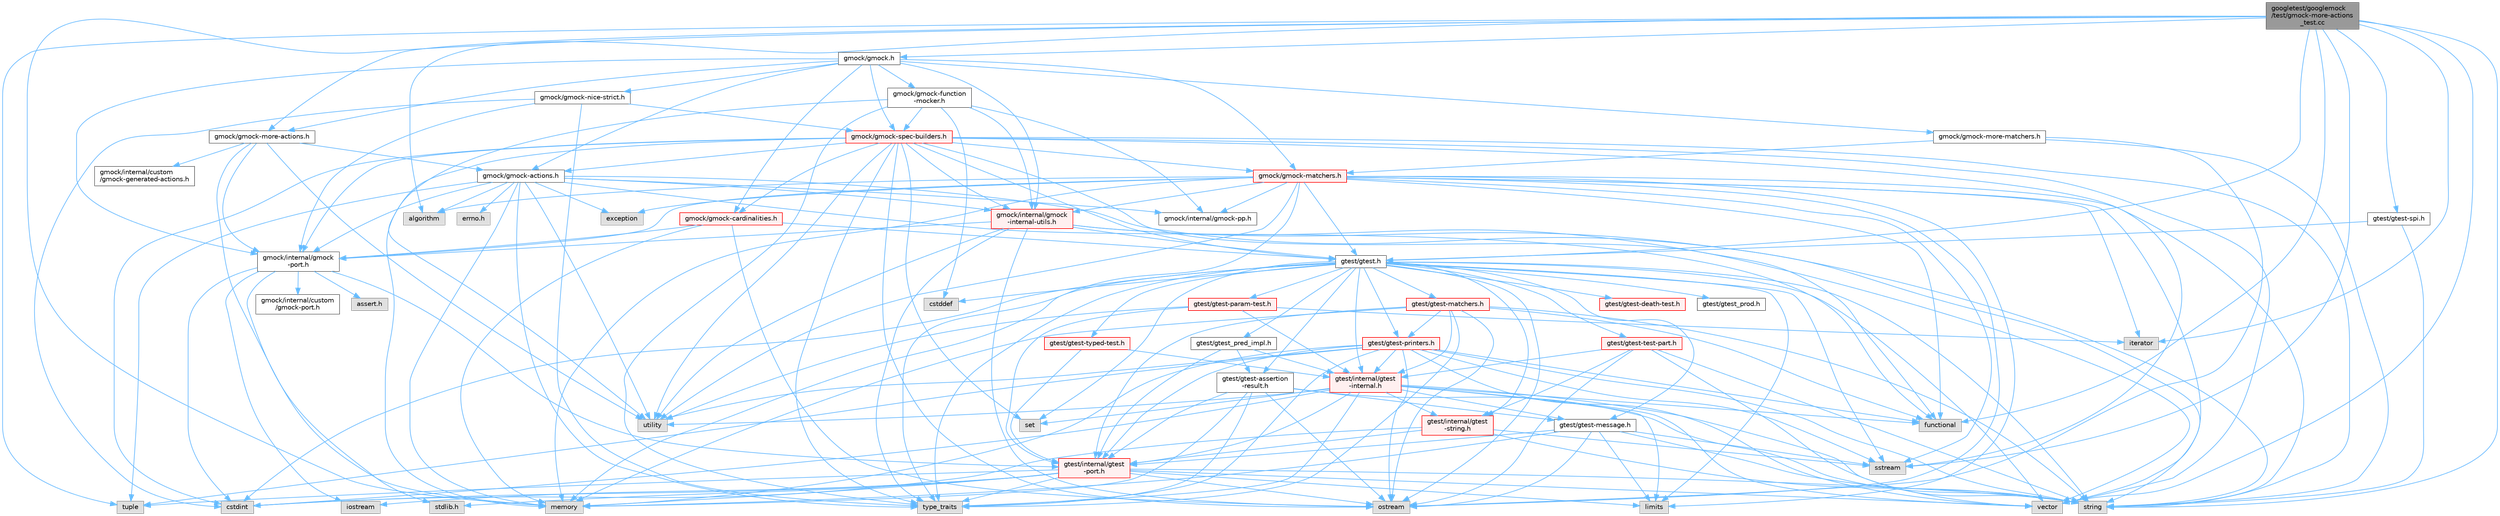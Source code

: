 digraph "googletest/googlemock/test/gmock-more-actions_test.cc"
{
 // LATEX_PDF_SIZE
  bgcolor="transparent";
  edge [fontname=Helvetica,fontsize=10,labelfontname=Helvetica,labelfontsize=10];
  node [fontname=Helvetica,fontsize=10,shape=box,height=0.2,width=0.4];
  Node1 [id="Node000001",label="googletest/googlemock\l/test/gmock-more-actions\l_test.cc",height=0.2,width=0.4,color="gray40", fillcolor="grey60", style="filled", fontcolor="black",tooltip=" "];
  Node1 -> Node2 [id="edge1_Node000001_Node000002",color="steelblue1",style="solid",tooltip=" "];
  Node2 [id="Node000002",label="gmock/gmock-more-actions.h",height=0.2,width=0.4,color="grey40", fillcolor="white", style="filled",URL="$gmock-more-actions_8h.html",tooltip=" "];
  Node2 -> Node3 [id="edge2_Node000002_Node000003",color="steelblue1",style="solid",tooltip=" "];
  Node3 [id="Node000003",label="memory",height=0.2,width=0.4,color="grey60", fillcolor="#E0E0E0", style="filled",tooltip=" "];
  Node2 -> Node4 [id="edge3_Node000002_Node000004",color="steelblue1",style="solid",tooltip=" "];
  Node4 [id="Node000004",label="utility",height=0.2,width=0.4,color="grey60", fillcolor="#E0E0E0", style="filled",tooltip=" "];
  Node2 -> Node5 [id="edge4_Node000002_Node000005",color="steelblue1",style="solid",tooltip=" "];
  Node5 [id="Node000005",label="gmock/gmock-actions.h",height=0.2,width=0.4,color="grey40", fillcolor="white", style="filled",URL="$gmock-actions_8h.html",tooltip=" "];
  Node5 -> Node6 [id="edge5_Node000005_Node000006",color="steelblue1",style="solid",tooltip=" "];
  Node6 [id="Node000006",label="errno.h",height=0.2,width=0.4,color="grey60", fillcolor="#E0E0E0", style="filled",tooltip=" "];
  Node5 -> Node7 [id="edge6_Node000005_Node000007",color="steelblue1",style="solid",tooltip=" "];
  Node7 [id="Node000007",label="algorithm",height=0.2,width=0.4,color="grey60", fillcolor="#E0E0E0", style="filled",tooltip=" "];
  Node5 -> Node8 [id="edge7_Node000005_Node000008",color="steelblue1",style="solid",tooltip=" "];
  Node8 [id="Node000008",label="exception",height=0.2,width=0.4,color="grey60", fillcolor="#E0E0E0", style="filled",tooltip=" "];
  Node5 -> Node9 [id="edge8_Node000005_Node000009",color="steelblue1",style="solid",tooltip=" "];
  Node9 [id="Node000009",label="functional",height=0.2,width=0.4,color="grey60", fillcolor="#E0E0E0", style="filled",tooltip=" "];
  Node5 -> Node3 [id="edge9_Node000005_Node000003",color="steelblue1",style="solid",tooltip=" "];
  Node5 -> Node10 [id="edge10_Node000005_Node000010",color="steelblue1",style="solid",tooltip=" "];
  Node10 [id="Node000010",label="string",height=0.2,width=0.4,color="grey60", fillcolor="#E0E0E0", style="filled",tooltip=" "];
  Node5 -> Node11 [id="edge11_Node000005_Node000011",color="steelblue1",style="solid",tooltip=" "];
  Node11 [id="Node000011",label="tuple",height=0.2,width=0.4,color="grey60", fillcolor="#E0E0E0", style="filled",tooltip=" "];
  Node5 -> Node12 [id="edge12_Node000005_Node000012",color="steelblue1",style="solid",tooltip=" "];
  Node12 [id="Node000012",label="type_traits",height=0.2,width=0.4,color="grey60", fillcolor="#E0E0E0", style="filled",tooltip=" "];
  Node5 -> Node4 [id="edge13_Node000005_Node000004",color="steelblue1",style="solid",tooltip=" "];
  Node5 -> Node13 [id="edge14_Node000005_Node000013",color="steelblue1",style="solid",tooltip=" "];
  Node13 [id="Node000013",label="gmock/internal/gmock\l-internal-utils.h",height=0.2,width=0.4,color="red", fillcolor="#FFF0F0", style="filled",URL="$gmock-internal-utils_8h.html",tooltip=" "];
  Node13 -> Node15 [id="edge15_Node000013_Node000015",color="steelblue1",style="solid",tooltip=" "];
  Node15 [id="Node000015",label="ostream",height=0.2,width=0.4,color="grey60", fillcolor="#E0E0E0", style="filled",tooltip=" "];
  Node13 -> Node10 [id="edge16_Node000013_Node000010",color="steelblue1",style="solid",tooltip=" "];
  Node13 -> Node12 [id="edge17_Node000013_Node000012",color="steelblue1",style="solid",tooltip=" "];
  Node13 -> Node4 [id="edge18_Node000013_Node000004",color="steelblue1",style="solid",tooltip=" "];
  Node13 -> Node16 [id="edge19_Node000013_Node000016",color="steelblue1",style="solid",tooltip=" "];
  Node16 [id="Node000016",label="vector",height=0.2,width=0.4,color="grey60", fillcolor="#E0E0E0", style="filled",tooltip=" "];
  Node13 -> Node17 [id="edge20_Node000013_Node000017",color="steelblue1",style="solid",tooltip=" "];
  Node17 [id="Node000017",label="gmock/internal/gmock\l-port.h",height=0.2,width=0.4,color="grey40", fillcolor="white", style="filled",URL="$gmock-port_8h.html",tooltip=" "];
  Node17 -> Node18 [id="edge21_Node000017_Node000018",color="steelblue1",style="solid",tooltip=" "];
  Node18 [id="Node000018",label="assert.h",height=0.2,width=0.4,color="grey60", fillcolor="#E0E0E0", style="filled",tooltip=" "];
  Node17 -> Node19 [id="edge22_Node000017_Node000019",color="steelblue1",style="solid",tooltip=" "];
  Node19 [id="Node000019",label="stdlib.h",height=0.2,width=0.4,color="grey60", fillcolor="#E0E0E0", style="filled",tooltip=" "];
  Node17 -> Node20 [id="edge23_Node000017_Node000020",color="steelblue1",style="solid",tooltip=" "];
  Node20 [id="Node000020",label="cstdint",height=0.2,width=0.4,color="grey60", fillcolor="#E0E0E0", style="filled",tooltip=" "];
  Node17 -> Node21 [id="edge24_Node000017_Node000021",color="steelblue1",style="solid",tooltip=" "];
  Node21 [id="Node000021",label="iostream",height=0.2,width=0.4,color="grey60", fillcolor="#E0E0E0", style="filled",tooltip=" "];
  Node17 -> Node22 [id="edge25_Node000017_Node000022",color="steelblue1",style="solid",tooltip=" "];
  Node22 [id="Node000022",label="gmock/internal/custom\l/gmock-port.h",height=0.2,width=0.4,color="grey40", fillcolor="white", style="filled",URL="$custom_2gmock-port_8h.html",tooltip=" "];
  Node17 -> Node23 [id="edge26_Node000017_Node000023",color="steelblue1",style="solid",tooltip=" "];
  Node23 [id="Node000023",label="gtest/internal/gtest\l-port.h",height=0.2,width=0.4,color="red", fillcolor="#FFF0F0", style="filled",URL="$gtest-port_8h.html",tooltip=" "];
  Node23 -> Node19 [id="edge27_Node000023_Node000019",color="steelblue1",style="solid",tooltip=" "];
  Node23 -> Node20 [id="edge28_Node000023_Node000020",color="steelblue1",style="solid",tooltip=" "];
  Node23 -> Node21 [id="edge29_Node000023_Node000021",color="steelblue1",style="solid",tooltip=" "];
  Node23 -> Node33 [id="edge30_Node000023_Node000033",color="steelblue1",style="solid",tooltip=" "];
  Node33 [id="Node000033",label="limits",height=0.2,width=0.4,color="grey60", fillcolor="#E0E0E0", style="filled",tooltip=" "];
  Node23 -> Node3 [id="edge31_Node000023_Node000003",color="steelblue1",style="solid",tooltip=" "];
  Node23 -> Node15 [id="edge32_Node000023_Node000015",color="steelblue1",style="solid",tooltip=" "];
  Node23 -> Node10 [id="edge33_Node000023_Node000010",color="steelblue1",style="solid",tooltip=" "];
  Node23 -> Node11 [id="edge34_Node000023_Node000011",color="steelblue1",style="solid",tooltip=" "];
  Node23 -> Node12 [id="edge35_Node000023_Node000012",color="steelblue1",style="solid",tooltip=" "];
  Node23 -> Node16 [id="edge36_Node000023_Node000016",color="steelblue1",style="solid",tooltip=" "];
  Node13 -> Node48 [id="edge37_Node000013_Node000048",color="steelblue1",style="solid",tooltip=" "];
  Node48 [id="Node000048",label="gtest/gtest.h",height=0.2,width=0.4,color="grey40", fillcolor="white", style="filled",URL="$gtest_8h.html",tooltip=" "];
  Node48 -> Node29 [id="edge38_Node000048_Node000029",color="steelblue1",style="solid",tooltip=" "];
  Node29 [id="Node000029",label="cstddef",height=0.2,width=0.4,color="grey60", fillcolor="#E0E0E0", style="filled",tooltip=" "];
  Node48 -> Node20 [id="edge39_Node000048_Node000020",color="steelblue1",style="solid",tooltip=" "];
  Node48 -> Node33 [id="edge40_Node000048_Node000033",color="steelblue1",style="solid",tooltip=" "];
  Node48 -> Node3 [id="edge41_Node000048_Node000003",color="steelblue1",style="solid",tooltip=" "];
  Node48 -> Node15 [id="edge42_Node000048_Node000015",color="steelblue1",style="solid",tooltip=" "];
  Node48 -> Node32 [id="edge43_Node000048_Node000032",color="steelblue1",style="solid",tooltip=" "];
  Node32 [id="Node000032",label="set",height=0.2,width=0.4,color="grey60", fillcolor="#E0E0E0", style="filled",tooltip=" "];
  Node48 -> Node49 [id="edge44_Node000048_Node000049",color="steelblue1",style="solid",tooltip=" "];
  Node49 [id="Node000049",label="sstream",height=0.2,width=0.4,color="grey60", fillcolor="#E0E0E0", style="filled",tooltip=" "];
  Node48 -> Node10 [id="edge45_Node000048_Node000010",color="steelblue1",style="solid",tooltip=" "];
  Node48 -> Node12 [id="edge46_Node000048_Node000012",color="steelblue1",style="solid",tooltip=" "];
  Node48 -> Node16 [id="edge47_Node000048_Node000016",color="steelblue1",style="solid",tooltip=" "];
  Node48 -> Node50 [id="edge48_Node000048_Node000050",color="steelblue1",style="solid",tooltip=" "];
  Node50 [id="Node000050",label="gtest/gtest-assertion\l-result.h",height=0.2,width=0.4,color="grey40", fillcolor="white", style="filled",URL="$gtest-assertion-result_8h.html",tooltip=" "];
  Node50 -> Node3 [id="edge49_Node000050_Node000003",color="steelblue1",style="solid",tooltip=" "];
  Node50 -> Node15 [id="edge50_Node000050_Node000015",color="steelblue1",style="solid",tooltip=" "];
  Node50 -> Node10 [id="edge51_Node000050_Node000010",color="steelblue1",style="solid",tooltip=" "];
  Node50 -> Node12 [id="edge52_Node000050_Node000012",color="steelblue1",style="solid",tooltip=" "];
  Node50 -> Node51 [id="edge53_Node000050_Node000051",color="steelblue1",style="solid",tooltip=" "];
  Node51 [id="Node000051",label="gtest/gtest-message.h",height=0.2,width=0.4,color="grey40", fillcolor="white", style="filled",URL="$gtest-message_8h.html",tooltip=" "];
  Node51 -> Node33 [id="edge54_Node000051_Node000033",color="steelblue1",style="solid",tooltip=" "];
  Node51 -> Node3 [id="edge55_Node000051_Node000003",color="steelblue1",style="solid",tooltip=" "];
  Node51 -> Node15 [id="edge56_Node000051_Node000015",color="steelblue1",style="solid",tooltip=" "];
  Node51 -> Node49 [id="edge57_Node000051_Node000049",color="steelblue1",style="solid",tooltip=" "];
  Node51 -> Node10 [id="edge58_Node000051_Node000010",color="steelblue1",style="solid",tooltip=" "];
  Node51 -> Node23 [id="edge59_Node000051_Node000023",color="steelblue1",style="solid",tooltip=" "];
  Node50 -> Node23 [id="edge60_Node000050_Node000023",color="steelblue1",style="solid",tooltip=" "];
  Node48 -> Node52 [id="edge61_Node000048_Node000052",color="steelblue1",style="solid",tooltip=" "];
  Node52 [id="Node000052",label="gtest/gtest-death-test.h",height=0.2,width=0.4,color="red", fillcolor="#FFF0F0", style="filled",URL="$gtest-death-test_8h.html",tooltip=" "];
  Node48 -> Node54 [id="edge62_Node000048_Node000054",color="steelblue1",style="solid",tooltip=" "];
  Node54 [id="Node000054",label="gtest/gtest-matchers.h",height=0.2,width=0.4,color="red", fillcolor="#FFF0F0", style="filled",URL="$gtest-matchers_8h.html",tooltip=" "];
  Node54 -> Node9 [id="edge63_Node000054_Node000009",color="steelblue1",style="solid",tooltip=" "];
  Node54 -> Node3 [id="edge64_Node000054_Node000003",color="steelblue1",style="solid",tooltip=" "];
  Node54 -> Node15 [id="edge65_Node000054_Node000015",color="steelblue1",style="solid",tooltip=" "];
  Node54 -> Node10 [id="edge66_Node000054_Node000010",color="steelblue1",style="solid",tooltip=" "];
  Node54 -> Node12 [id="edge67_Node000054_Node000012",color="steelblue1",style="solid",tooltip=" "];
  Node54 -> Node56 [id="edge68_Node000054_Node000056",color="steelblue1",style="solid",tooltip=" "];
  Node56 [id="Node000056",label="gtest/gtest-printers.h",height=0.2,width=0.4,color="red", fillcolor="#FFF0F0", style="filled",URL="$gtest-printers_8h.html",tooltip=" "];
  Node56 -> Node9 [id="edge69_Node000056_Node000009",color="steelblue1",style="solid",tooltip=" "];
  Node56 -> Node3 [id="edge70_Node000056_Node000003",color="steelblue1",style="solid",tooltip=" "];
  Node56 -> Node15 [id="edge71_Node000056_Node000015",color="steelblue1",style="solid",tooltip=" "];
  Node56 -> Node49 [id="edge72_Node000056_Node000049",color="steelblue1",style="solid",tooltip=" "];
  Node56 -> Node10 [id="edge73_Node000056_Node000010",color="steelblue1",style="solid",tooltip=" "];
  Node56 -> Node11 [id="edge74_Node000056_Node000011",color="steelblue1",style="solid",tooltip=" "];
  Node56 -> Node12 [id="edge75_Node000056_Node000012",color="steelblue1",style="solid",tooltip=" "];
  Node56 -> Node4 [id="edge76_Node000056_Node000004",color="steelblue1",style="solid",tooltip=" "];
  Node56 -> Node16 [id="edge77_Node000056_Node000016",color="steelblue1",style="solid",tooltip=" "];
  Node56 -> Node57 [id="edge78_Node000056_Node000057",color="steelblue1",style="solid",tooltip=" "];
  Node57 [id="Node000057",label="gtest/internal/gtest\l-internal.h",height=0.2,width=0.4,color="red", fillcolor="#FFF0F0", style="filled",URL="$gtest-internal_8h.html",tooltip=" "];
  Node57 -> Node23 [id="edge79_Node000057_Node000023",color="steelblue1",style="solid",tooltip=" "];
  Node57 -> Node20 [id="edge80_Node000057_Node000020",color="steelblue1",style="solid",tooltip=" "];
  Node57 -> Node9 [id="edge81_Node000057_Node000009",color="steelblue1",style="solid",tooltip=" "];
  Node57 -> Node33 [id="edge82_Node000057_Node000033",color="steelblue1",style="solid",tooltip=" "];
  Node57 -> Node32 [id="edge83_Node000057_Node000032",color="steelblue1",style="solid",tooltip=" "];
  Node57 -> Node10 [id="edge84_Node000057_Node000010",color="steelblue1",style="solid",tooltip=" "];
  Node57 -> Node12 [id="edge85_Node000057_Node000012",color="steelblue1",style="solid",tooltip=" "];
  Node57 -> Node4 [id="edge86_Node000057_Node000004",color="steelblue1",style="solid",tooltip=" "];
  Node57 -> Node16 [id="edge87_Node000057_Node000016",color="steelblue1",style="solid",tooltip=" "];
  Node57 -> Node51 [id="edge88_Node000057_Node000051",color="steelblue1",style="solid",tooltip=" "];
  Node57 -> Node61 [id="edge89_Node000057_Node000061",color="steelblue1",style="solid",tooltip=" "];
  Node61 [id="Node000061",label="gtest/internal/gtest\l-string.h",height=0.2,width=0.4,color="red", fillcolor="#FFF0F0", style="filled",URL="$gtest-string_8h.html",tooltip=" "];
  Node61 -> Node20 [id="edge90_Node000061_Node000020",color="steelblue1",style="solid",tooltip=" "];
  Node61 -> Node49 [id="edge91_Node000061_Node000049",color="steelblue1",style="solid",tooltip=" "];
  Node61 -> Node10 [id="edge92_Node000061_Node000010",color="steelblue1",style="solid",tooltip=" "];
  Node61 -> Node23 [id="edge93_Node000061_Node000023",color="steelblue1",style="solid",tooltip=" "];
  Node56 -> Node23 [id="edge94_Node000056_Node000023",color="steelblue1",style="solid",tooltip=" "];
  Node54 -> Node57 [id="edge95_Node000054_Node000057",color="steelblue1",style="solid",tooltip=" "];
  Node54 -> Node23 [id="edge96_Node000054_Node000023",color="steelblue1",style="solid",tooltip=" "];
  Node48 -> Node51 [id="edge97_Node000048_Node000051",color="steelblue1",style="solid",tooltip=" "];
  Node48 -> Node64 [id="edge98_Node000048_Node000064",color="steelblue1",style="solid",tooltip=" "];
  Node64 [id="Node000064",label="gtest/gtest-param-test.h",height=0.2,width=0.4,color="red", fillcolor="#FFF0F0", style="filled",URL="$gtest-param-test_8h.html",tooltip=" "];
  Node64 -> Node34 [id="edge99_Node000064_Node000034",color="steelblue1",style="solid",tooltip=" "];
  Node34 [id="Node000034",label="iterator",height=0.2,width=0.4,color="grey60", fillcolor="#E0E0E0", style="filled",tooltip=" "];
  Node64 -> Node4 [id="edge100_Node000064_Node000004",color="steelblue1",style="solid",tooltip=" "];
  Node64 -> Node57 [id="edge101_Node000064_Node000057",color="steelblue1",style="solid",tooltip=" "];
  Node64 -> Node23 [id="edge102_Node000064_Node000023",color="steelblue1",style="solid",tooltip=" "];
  Node48 -> Node56 [id="edge103_Node000048_Node000056",color="steelblue1",style="solid",tooltip=" "];
  Node48 -> Node68 [id="edge104_Node000048_Node000068",color="steelblue1",style="solid",tooltip=" "];
  Node68 [id="Node000068",label="gtest/gtest-test-part.h",height=0.2,width=0.4,color="red", fillcolor="#FFF0F0", style="filled",URL="$gtest-test-part_8h.html",tooltip=" "];
  Node68 -> Node15 [id="edge105_Node000068_Node000015",color="steelblue1",style="solid",tooltip=" "];
  Node68 -> Node10 [id="edge106_Node000068_Node000010",color="steelblue1",style="solid",tooltip=" "];
  Node68 -> Node16 [id="edge107_Node000068_Node000016",color="steelblue1",style="solid",tooltip=" "];
  Node68 -> Node57 [id="edge108_Node000068_Node000057",color="steelblue1",style="solid",tooltip=" "];
  Node68 -> Node61 [id="edge109_Node000068_Node000061",color="steelblue1",style="solid",tooltip=" "];
  Node48 -> Node70 [id="edge110_Node000048_Node000070",color="steelblue1",style="solid",tooltip=" "];
  Node70 [id="Node000070",label="gtest/gtest-typed-test.h",height=0.2,width=0.4,color="red", fillcolor="#FFF0F0", style="filled",URL="$gtest-typed-test_8h.html",tooltip=" "];
  Node70 -> Node57 [id="edge111_Node000070_Node000057",color="steelblue1",style="solid",tooltip=" "];
  Node70 -> Node23 [id="edge112_Node000070_Node000023",color="steelblue1",style="solid",tooltip=" "];
  Node48 -> Node71 [id="edge113_Node000048_Node000071",color="steelblue1",style="solid",tooltip=" "];
  Node71 [id="Node000071",label="gtest/gtest_pred_impl.h",height=0.2,width=0.4,color="grey40", fillcolor="white", style="filled",URL="$gtest__pred__impl_8h.html",tooltip=" "];
  Node71 -> Node50 [id="edge114_Node000071_Node000050",color="steelblue1",style="solid",tooltip=" "];
  Node71 -> Node57 [id="edge115_Node000071_Node000057",color="steelblue1",style="solid",tooltip=" "];
  Node71 -> Node23 [id="edge116_Node000071_Node000023",color="steelblue1",style="solid",tooltip=" "];
  Node48 -> Node72 [id="edge117_Node000048_Node000072",color="steelblue1",style="solid",tooltip=" "];
  Node72 [id="Node000072",label="gtest/gtest_prod.h",height=0.2,width=0.4,color="grey40", fillcolor="white", style="filled",URL="$gtest__prod_8h.html",tooltip=" "];
  Node48 -> Node57 [id="edge118_Node000048_Node000057",color="steelblue1",style="solid",tooltip=" "];
  Node48 -> Node61 [id="edge119_Node000048_Node000061",color="steelblue1",style="solid",tooltip=" "];
  Node5 -> Node17 [id="edge120_Node000005_Node000017",color="steelblue1",style="solid",tooltip=" "];
  Node5 -> Node73 [id="edge121_Node000005_Node000073",color="steelblue1",style="solid",tooltip=" "];
  Node73 [id="Node000073",label="gmock/internal/gmock-pp.h",height=0.2,width=0.4,color="grey40", fillcolor="white", style="filled",URL="$gmock-pp_8h.html",tooltip=" "];
  Node2 -> Node17 [id="edge122_Node000002_Node000017",color="steelblue1",style="solid",tooltip=" "];
  Node2 -> Node74 [id="edge123_Node000002_Node000074",color="steelblue1",style="solid",tooltip=" "];
  Node74 [id="Node000074",label="gmock/internal/custom\l/gmock-generated-actions.h",height=0.2,width=0.4,color="grey40", fillcolor="white", style="filled",URL="$gmock-generated-actions_8h.html",tooltip=" "];
  Node1 -> Node7 [id="edge124_Node000001_Node000007",color="steelblue1",style="solid",tooltip=" "];
  Node1 -> Node9 [id="edge125_Node000001_Node000009",color="steelblue1",style="solid",tooltip=" "];
  Node1 -> Node34 [id="edge126_Node000001_Node000034",color="steelblue1",style="solid",tooltip=" "];
  Node1 -> Node3 [id="edge127_Node000001_Node000003",color="steelblue1",style="solid",tooltip=" "];
  Node1 -> Node49 [id="edge128_Node000001_Node000049",color="steelblue1",style="solid",tooltip=" "];
  Node1 -> Node10 [id="edge129_Node000001_Node000010",color="steelblue1",style="solid",tooltip=" "];
  Node1 -> Node11 [id="edge130_Node000001_Node000011",color="steelblue1",style="solid",tooltip=" "];
  Node1 -> Node16 [id="edge131_Node000001_Node000016",color="steelblue1",style="solid",tooltip=" "];
  Node1 -> Node75 [id="edge132_Node000001_Node000075",color="steelblue1",style="solid",tooltip=" "];
  Node75 [id="Node000075",label="gmock/gmock.h",height=0.2,width=0.4,color="grey40", fillcolor="white", style="filled",URL="$gmock_8h.html",tooltip=" "];
  Node75 -> Node5 [id="edge133_Node000075_Node000005",color="steelblue1",style="solid",tooltip=" "];
  Node75 -> Node76 [id="edge134_Node000075_Node000076",color="steelblue1",style="solid",tooltip=" "];
  Node76 [id="Node000076",label="gmock/gmock-cardinalities.h",height=0.2,width=0.4,color="red", fillcolor="#FFF0F0", style="filled",URL="$gmock-cardinalities_8h.html",tooltip=" "];
  Node76 -> Node3 [id="edge135_Node000076_Node000003",color="steelblue1",style="solid",tooltip=" "];
  Node76 -> Node15 [id="edge136_Node000076_Node000015",color="steelblue1",style="solid",tooltip=" "];
  Node76 -> Node17 [id="edge137_Node000076_Node000017",color="steelblue1",style="solid",tooltip=" "];
  Node76 -> Node48 [id="edge138_Node000076_Node000048",color="steelblue1",style="solid",tooltip=" "];
  Node75 -> Node78 [id="edge139_Node000075_Node000078",color="steelblue1",style="solid",tooltip=" "];
  Node78 [id="Node000078",label="gmock/gmock-function\l-mocker.h",height=0.2,width=0.4,color="grey40", fillcolor="white", style="filled",URL="$gmock-function-mocker_8h.html",tooltip=" "];
  Node78 -> Node29 [id="edge140_Node000078_Node000029",color="steelblue1",style="solid",tooltip=" "];
  Node78 -> Node12 [id="edge141_Node000078_Node000012",color="steelblue1",style="solid",tooltip=" "];
  Node78 -> Node4 [id="edge142_Node000078_Node000004",color="steelblue1",style="solid",tooltip=" "];
  Node78 -> Node79 [id="edge143_Node000078_Node000079",color="steelblue1",style="solid",tooltip=" "];
  Node79 [id="Node000079",label="gmock/gmock-spec-builders.h",height=0.2,width=0.4,color="red", fillcolor="#FFF0F0", style="filled",URL="$gmock-spec-builders_8h.html",tooltip=" "];
  Node79 -> Node20 [id="edge144_Node000079_Node000020",color="steelblue1",style="solid",tooltip=" "];
  Node79 -> Node9 [id="edge145_Node000079_Node000009",color="steelblue1",style="solid",tooltip=" "];
  Node79 -> Node3 [id="edge146_Node000079_Node000003",color="steelblue1",style="solid",tooltip=" "];
  Node79 -> Node15 [id="edge147_Node000079_Node000015",color="steelblue1",style="solid",tooltip=" "];
  Node79 -> Node32 [id="edge148_Node000079_Node000032",color="steelblue1",style="solid",tooltip=" "];
  Node79 -> Node49 [id="edge149_Node000079_Node000049",color="steelblue1",style="solid",tooltip=" "];
  Node79 -> Node10 [id="edge150_Node000079_Node000010",color="steelblue1",style="solid",tooltip=" "];
  Node79 -> Node12 [id="edge151_Node000079_Node000012",color="steelblue1",style="solid",tooltip=" "];
  Node79 -> Node4 [id="edge152_Node000079_Node000004",color="steelblue1",style="solid",tooltip=" "];
  Node79 -> Node16 [id="edge153_Node000079_Node000016",color="steelblue1",style="solid",tooltip=" "];
  Node79 -> Node5 [id="edge154_Node000079_Node000005",color="steelblue1",style="solid",tooltip=" "];
  Node79 -> Node76 [id="edge155_Node000079_Node000076",color="steelblue1",style="solid",tooltip=" "];
  Node79 -> Node80 [id="edge156_Node000079_Node000080",color="steelblue1",style="solid",tooltip=" "];
  Node80 [id="Node000080",label="gmock/gmock-matchers.h",height=0.2,width=0.4,color="red", fillcolor="#FFF0F0", style="filled",URL="$gmock-matchers_8h.html",tooltip=" "];
  Node80 -> Node7 [id="edge157_Node000080_Node000007",color="steelblue1",style="solid",tooltip=" "];
  Node80 -> Node8 [id="edge158_Node000080_Node000008",color="steelblue1",style="solid",tooltip=" "];
  Node80 -> Node9 [id="edge159_Node000080_Node000009",color="steelblue1",style="solid",tooltip=" "];
  Node80 -> Node34 [id="edge160_Node000080_Node000034",color="steelblue1",style="solid",tooltip=" "];
  Node80 -> Node33 [id="edge161_Node000080_Node000033",color="steelblue1",style="solid",tooltip=" "];
  Node80 -> Node3 [id="edge162_Node000080_Node000003",color="steelblue1",style="solid",tooltip=" "];
  Node80 -> Node15 [id="edge163_Node000080_Node000015",color="steelblue1",style="solid",tooltip=" "];
  Node80 -> Node49 [id="edge164_Node000080_Node000049",color="steelblue1",style="solid",tooltip=" "];
  Node80 -> Node10 [id="edge165_Node000080_Node000010",color="steelblue1",style="solid",tooltip=" "];
  Node80 -> Node12 [id="edge166_Node000080_Node000012",color="steelblue1",style="solid",tooltip=" "];
  Node80 -> Node4 [id="edge167_Node000080_Node000004",color="steelblue1",style="solid",tooltip=" "];
  Node80 -> Node16 [id="edge168_Node000080_Node000016",color="steelblue1",style="solid",tooltip=" "];
  Node80 -> Node13 [id="edge169_Node000080_Node000013",color="steelblue1",style="solid",tooltip=" "];
  Node80 -> Node17 [id="edge170_Node000080_Node000017",color="steelblue1",style="solid",tooltip=" "];
  Node80 -> Node73 [id="edge171_Node000080_Node000073",color="steelblue1",style="solid",tooltip=" "];
  Node80 -> Node48 [id="edge172_Node000080_Node000048",color="steelblue1",style="solid",tooltip=" "];
  Node79 -> Node13 [id="edge173_Node000079_Node000013",color="steelblue1",style="solid",tooltip=" "];
  Node79 -> Node17 [id="edge174_Node000079_Node000017",color="steelblue1",style="solid",tooltip=" "];
  Node79 -> Node48 [id="edge175_Node000079_Node000048",color="steelblue1",style="solid",tooltip=" "];
  Node78 -> Node13 [id="edge176_Node000078_Node000013",color="steelblue1",style="solid",tooltip=" "];
  Node78 -> Node73 [id="edge177_Node000078_Node000073",color="steelblue1",style="solid",tooltip=" "];
  Node75 -> Node80 [id="edge178_Node000075_Node000080",color="steelblue1",style="solid",tooltip=" "];
  Node75 -> Node2 [id="edge179_Node000075_Node000002",color="steelblue1",style="solid",tooltip=" "];
  Node75 -> Node85 [id="edge180_Node000075_Node000085",color="steelblue1",style="solid",tooltip=" "];
  Node85 [id="Node000085",label="gmock/gmock-more-matchers.h",height=0.2,width=0.4,color="grey40", fillcolor="white", style="filled",URL="$gmock-more-matchers_8h.html",tooltip=" "];
  Node85 -> Node15 [id="edge181_Node000085_Node000015",color="steelblue1",style="solid",tooltip=" "];
  Node85 -> Node10 [id="edge182_Node000085_Node000010",color="steelblue1",style="solid",tooltip=" "];
  Node85 -> Node80 [id="edge183_Node000085_Node000080",color="steelblue1",style="solid",tooltip=" "];
  Node75 -> Node86 [id="edge184_Node000075_Node000086",color="steelblue1",style="solid",tooltip=" "];
  Node86 [id="Node000086",label="gmock/gmock-nice-strict.h",height=0.2,width=0.4,color="grey40", fillcolor="white", style="filled",URL="$gmock-nice-strict_8h.html",tooltip=" "];
  Node86 -> Node20 [id="edge185_Node000086_Node000020",color="steelblue1",style="solid",tooltip=" "];
  Node86 -> Node12 [id="edge186_Node000086_Node000012",color="steelblue1",style="solid",tooltip=" "];
  Node86 -> Node79 [id="edge187_Node000086_Node000079",color="steelblue1",style="solid",tooltip=" "];
  Node86 -> Node17 [id="edge188_Node000086_Node000017",color="steelblue1",style="solid",tooltip=" "];
  Node75 -> Node79 [id="edge189_Node000075_Node000079",color="steelblue1",style="solid",tooltip=" "];
  Node75 -> Node13 [id="edge190_Node000075_Node000013",color="steelblue1",style="solid",tooltip=" "];
  Node75 -> Node17 [id="edge191_Node000075_Node000017",color="steelblue1",style="solid",tooltip=" "];
  Node1 -> Node87 [id="edge192_Node000001_Node000087",color="steelblue1",style="solid",tooltip=" "];
  Node87 [id="Node000087",label="gtest/gtest-spi.h",height=0.2,width=0.4,color="grey40", fillcolor="white", style="filled",URL="$gtest-spi_8h.html",tooltip=" "];
  Node87 -> Node10 [id="edge193_Node000087_Node000010",color="steelblue1",style="solid",tooltip=" "];
  Node87 -> Node48 [id="edge194_Node000087_Node000048",color="steelblue1",style="solid",tooltip=" "];
  Node1 -> Node48 [id="edge195_Node000001_Node000048",color="steelblue1",style="solid",tooltip=" "];
}
